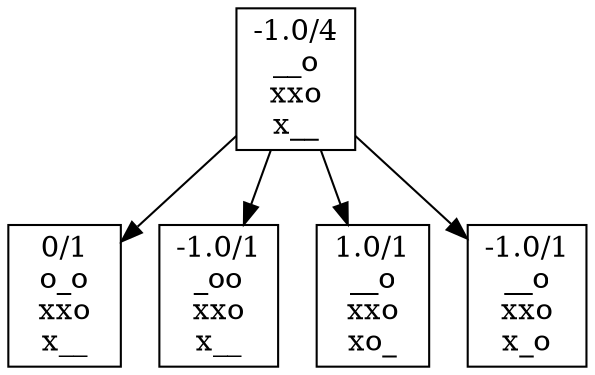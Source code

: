 digraph G {
    node [shape=box];
    "-1.0/4
__o
xxo
x__
" -> "0/1
o_o
xxo
x__
"
    "-1.0/4
__o
xxo
x__
" -> "-1.0/1
_oo
xxo
x__
"
    "-1.0/4
__o
xxo
x__
" -> "1.0/1
__o
xxo
xo_
"
    "-1.0/4
__o
xxo
x__
" -> "-1.0/1
__o
xxo
x_o
"
}
